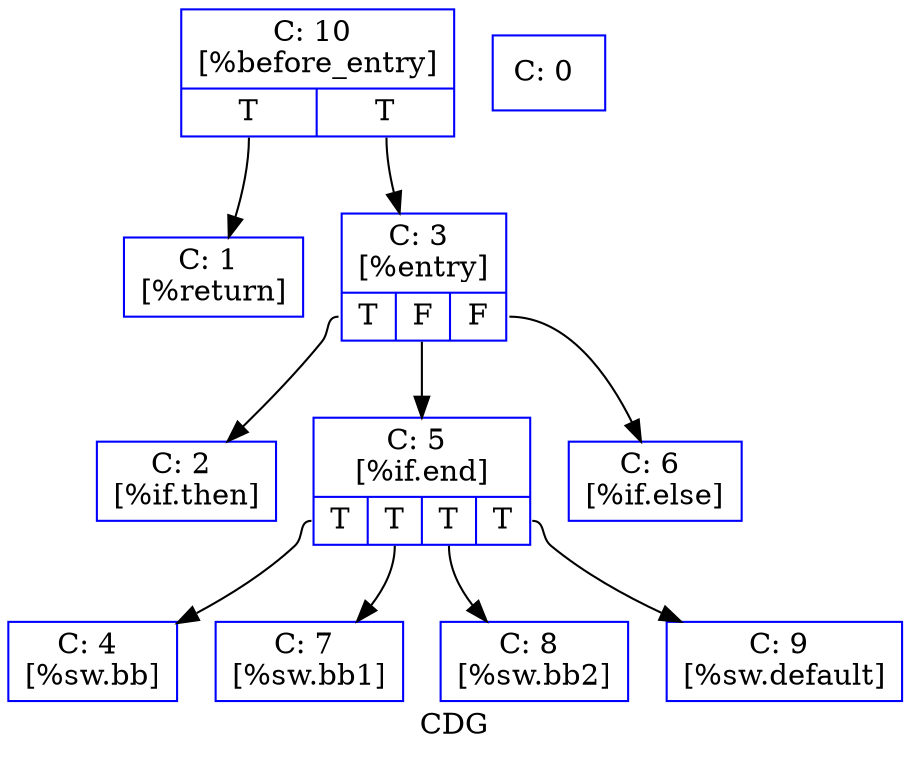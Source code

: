 digraph "CDG" {
	label="CDG";

	Node0x1247b30 [shape=record,color=blue,label="{C: 10 \n[%before_entry]\n|{<s0>T|<s1>T}}"];
	Node0x1247b30:s0 -> Node0x1247350[collor=blue];
	Node0x1247b30:s1 -> Node0x1247510[collor=blue];
	Node0x1247a50 [shape=record,color=blue,label="{C: 9 \n[%sw.default]\n}"];
	Node0x1247970 [shape=record,color=blue,label="{C: 8 \n[%sw.bb2]\n}"];
	Node0x1247890 [shape=record,color=blue,label="{C: 7 \n[%sw.bb1]\n}"];
	Node0x12477b0 [shape=record,color=blue,label="{C: 6 \n[%if.else]\n}"];
	Node0x12476d0 [shape=record,color=blue,label="{C: 5 \n[%if.end]\n|{<s0>T|<s1>T|<s2>T|<s3>T}}"];
	Node0x12476d0:s0 -> Node0x12475f0[collor=blue];
	Node0x12476d0:s1 -> Node0x1247890[collor=blue];
	Node0x12476d0:s2 -> Node0x1247970[collor=blue];
	Node0x12476d0:s3 -> Node0x1247a50[collor=blue];
	Node0x12475f0 [shape=record,color=blue,label="{C: 4 \n[%sw.bb]\n}"];
	Node0x1247510 [shape=record,color=blue,label="{C: 3 \n[%entry]\n|{<s0>T|<s1>F|<s2>F}}"];
	Node0x1247510:s0 -> Node0x1247430[collor=blue];
	Node0x1247510:s1 -> Node0x12476d0;
	Node0x1247510:s2 -> Node0x12477b0;
	Node0x1247430 [shape=record,color=blue,label="{C: 2 \n[%if.then]\n}"];
	Node0x1247350 [shape=record,color=blue,label="{C: 1 \n[%return]\n}"];
	Node0x1247220 [shape=record,color=blue,label="{C: 0 \n}"];
}
